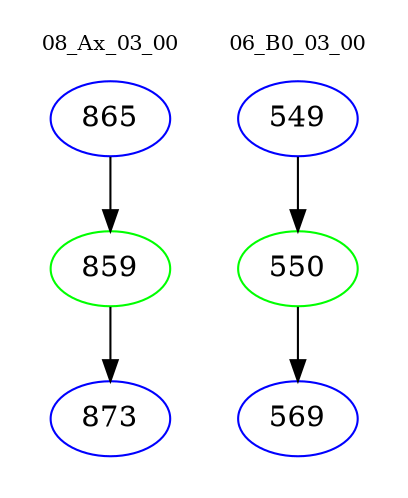 digraph{
subgraph cluster_0 {
color = white
label = "08_Ax_03_00";
fontsize=10;
T0_865 [label="865", color="blue"]
T0_865 -> T0_859 [color="black"]
T0_859 [label="859", color="green"]
T0_859 -> T0_873 [color="black"]
T0_873 [label="873", color="blue"]
}
subgraph cluster_1 {
color = white
label = "06_B0_03_00";
fontsize=10;
T1_549 [label="549", color="blue"]
T1_549 -> T1_550 [color="black"]
T1_550 [label="550", color="green"]
T1_550 -> T1_569 [color="black"]
T1_569 [label="569", color="blue"]
}
}
